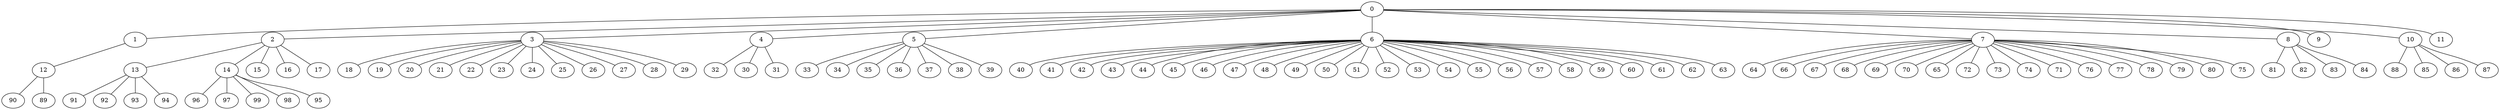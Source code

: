
graph graphname {
    0 -- 1
0 -- 2
0 -- 3
0 -- 4
0 -- 5
0 -- 6
0 -- 7
0 -- 8
0 -- 9
0 -- 10
0 -- 11
1 -- 12
2 -- 13
2 -- 14
2 -- 15
2 -- 16
2 -- 17
3 -- 18
3 -- 19
3 -- 20
3 -- 21
3 -- 22
3 -- 23
3 -- 24
3 -- 25
3 -- 26
3 -- 27
3 -- 28
3 -- 29
4 -- 32
4 -- 30
4 -- 31
5 -- 33
5 -- 34
5 -- 35
5 -- 36
5 -- 37
5 -- 38
5 -- 39
6 -- 40
6 -- 41
6 -- 42
6 -- 43
6 -- 44
6 -- 45
6 -- 46
6 -- 47
6 -- 48
6 -- 49
6 -- 50
6 -- 51
6 -- 52
6 -- 53
6 -- 54
6 -- 55
6 -- 56
6 -- 57
6 -- 58
6 -- 59
6 -- 60
6 -- 61
6 -- 62
6 -- 63
7 -- 64
7 -- 66
7 -- 67
7 -- 68
7 -- 69
7 -- 70
7 -- 65
7 -- 72
7 -- 73
7 -- 74
7 -- 71
7 -- 76
7 -- 77
7 -- 78
7 -- 79
7 -- 80
7 -- 75
8 -- 81
8 -- 82
8 -- 83
8 -- 84
10 -- 88
10 -- 85
10 -- 86
10 -- 87
12 -- 90
12 -- 89
13 -- 91
13 -- 92
13 -- 93
13 -- 94
14 -- 96
14 -- 97
14 -- 99
14 -- 98
14 -- 95

}
